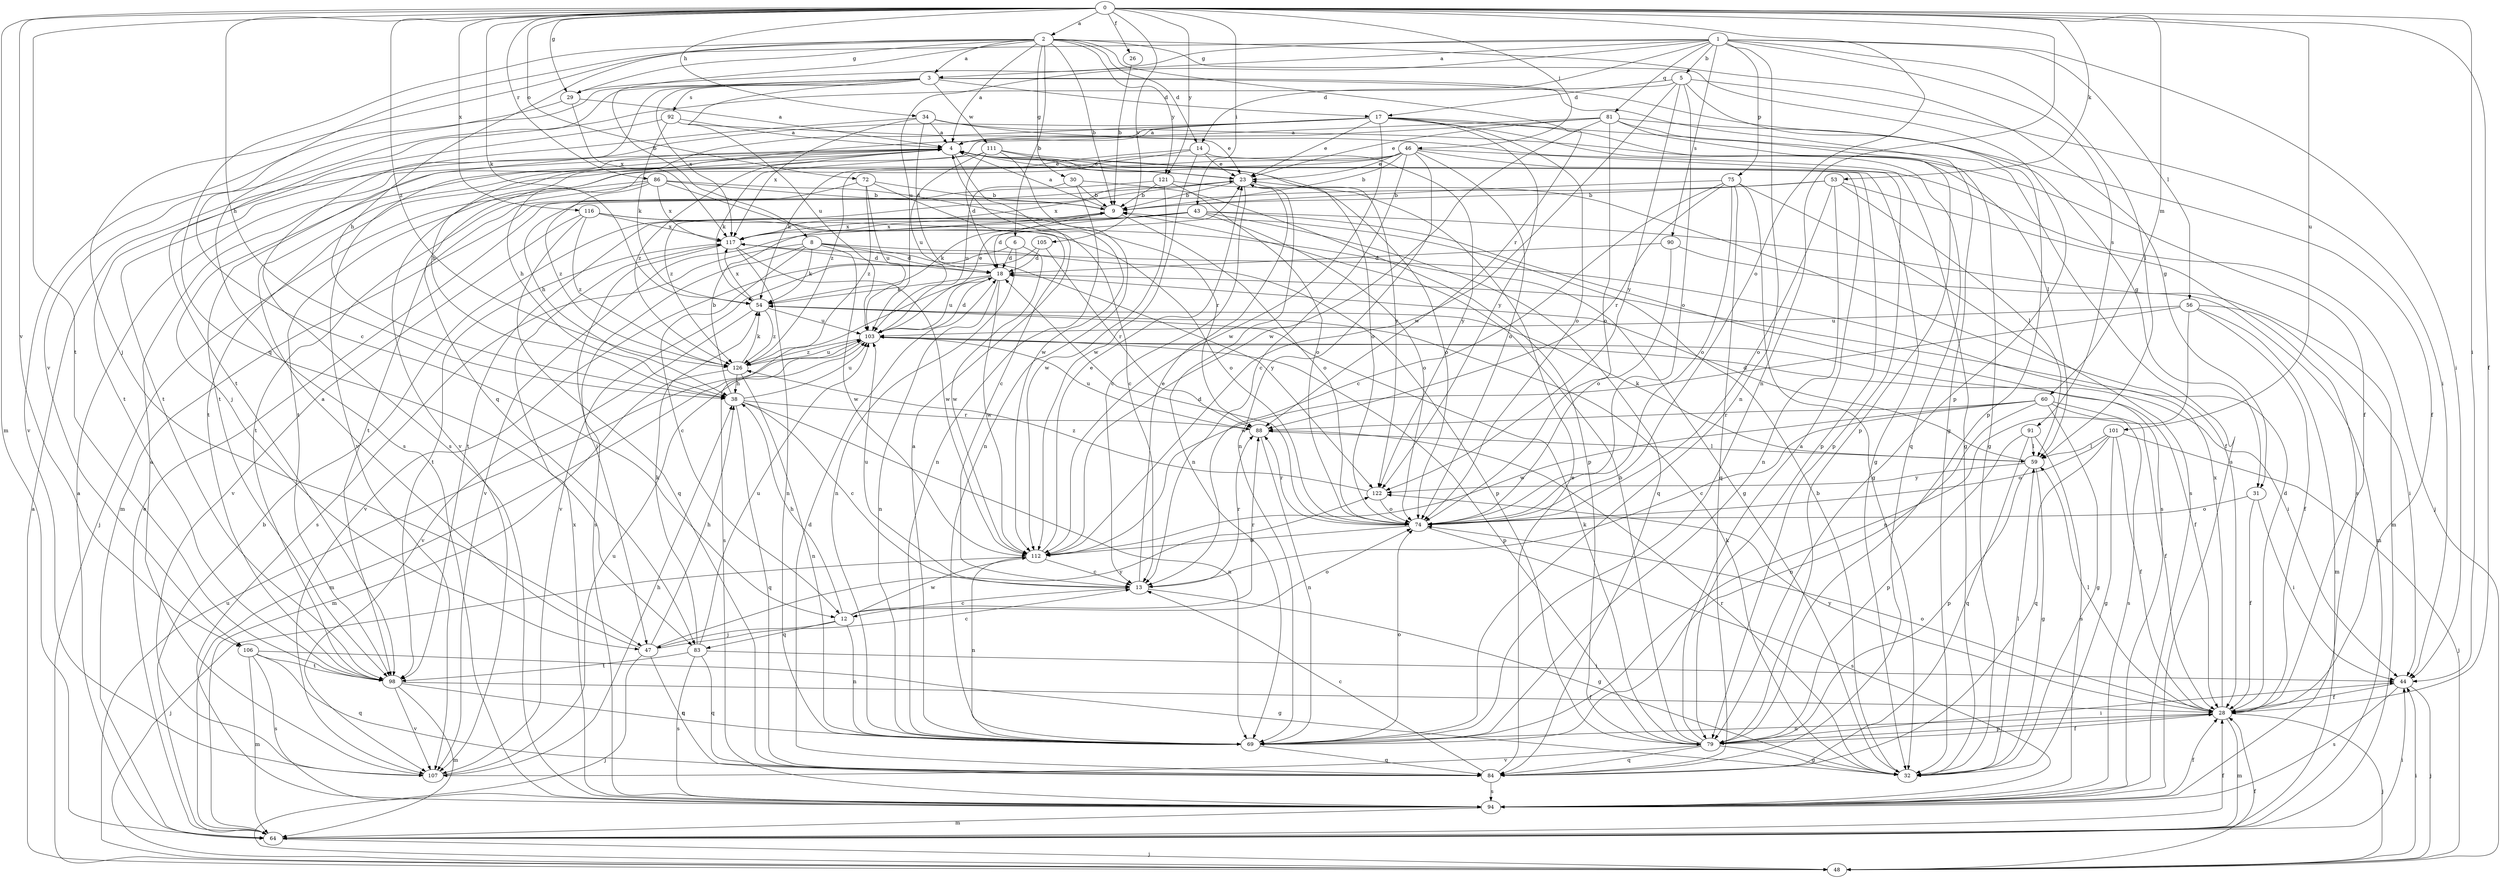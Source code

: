 strict digraph  {
0;
1;
2;
3;
4;
5;
6;
8;
9;
12;
13;
14;
17;
18;
23;
26;
28;
29;
30;
31;
32;
34;
38;
43;
44;
46;
47;
48;
53;
54;
56;
59;
60;
64;
69;
72;
74;
75;
79;
81;
83;
84;
86;
88;
90;
91;
92;
94;
98;
101;
103;
105;
106;
107;
111;
112;
116;
117;
121;
122;
126;
0 -> 2  [label=a];
0 -> 26  [label=f];
0 -> 28  [label=f];
0 -> 29  [label=g];
0 -> 34  [label=h];
0 -> 38  [label=h];
0 -> 43  [label=i];
0 -> 44  [label=i];
0 -> 46  [label=j];
0 -> 53  [label=k];
0 -> 54  [label=k];
0 -> 60  [label=m];
0 -> 64  [label=m];
0 -> 69  [label=n];
0 -> 72  [label=o];
0 -> 74  [label=o];
0 -> 86  [label=r];
0 -> 98  [label=t];
0 -> 101  [label=u];
0 -> 105  [label=v];
0 -> 106  [label=v];
0 -> 116  [label=x];
0 -> 121  [label=y];
0 -> 126  [label=z];
1 -> 3  [label=a];
1 -> 5  [label=b];
1 -> 14  [label=d];
1 -> 29  [label=g];
1 -> 44  [label=i];
1 -> 47  [label=j];
1 -> 56  [label=l];
1 -> 59  [label=l];
1 -> 69  [label=n];
1 -> 75  [label=p];
1 -> 81  [label=q];
1 -> 90  [label=s];
1 -> 91  [label=s];
1 -> 103  [label=u];
2 -> 3  [label=a];
2 -> 4  [label=a];
2 -> 6  [label=b];
2 -> 8  [label=b];
2 -> 9  [label=b];
2 -> 12  [label=c];
2 -> 14  [label=d];
2 -> 29  [label=g];
2 -> 30  [label=g];
2 -> 31  [label=g];
2 -> 38  [label=h];
2 -> 79  [label=p];
2 -> 83  [label=q];
2 -> 88  [label=r];
2 -> 121  [label=y];
3 -> 17  [label=d];
3 -> 31  [label=g];
3 -> 32  [label=g];
3 -> 92  [label=s];
3 -> 94  [label=s];
3 -> 103  [label=u];
3 -> 106  [label=v];
3 -> 107  [label=v];
3 -> 111  [label=w];
3 -> 117  [label=x];
4 -> 23  [label=e];
4 -> 32  [label=g];
4 -> 47  [label=j];
4 -> 79  [label=p];
4 -> 98  [label=t];
4 -> 112  [label=w];
4 -> 122  [label=y];
4 -> 126  [label=z];
5 -> 17  [label=d];
5 -> 44  [label=i];
5 -> 74  [label=o];
5 -> 79  [label=p];
5 -> 98  [label=t];
5 -> 112  [label=w];
5 -> 122  [label=y];
6 -> 18  [label=d];
6 -> 69  [label=n];
6 -> 107  [label=v];
6 -> 112  [label=w];
8 -> 12  [label=c];
8 -> 18  [label=d];
8 -> 47  [label=j];
8 -> 54  [label=k];
8 -> 79  [label=p];
8 -> 94  [label=s];
8 -> 112  [label=w];
8 -> 122  [label=y];
9 -> 4  [label=a];
9 -> 18  [label=d];
9 -> 74  [label=o];
9 -> 117  [label=x];
12 -> 38  [label=h];
12 -> 47  [label=j];
12 -> 69  [label=n];
12 -> 74  [label=o];
12 -> 83  [label=q];
12 -> 88  [label=r];
12 -> 112  [label=w];
13 -> 12  [label=c];
13 -> 23  [label=e];
13 -> 32  [label=g];
13 -> 88  [label=r];
13 -> 103  [label=u];
14 -> 23  [label=e];
14 -> 54  [label=k];
14 -> 83  [label=q];
14 -> 112  [label=w];
14 -> 122  [label=y];
17 -> 4  [label=a];
17 -> 23  [label=e];
17 -> 38  [label=h];
17 -> 59  [label=l];
17 -> 74  [label=o];
17 -> 84  [label=q];
17 -> 94  [label=s];
17 -> 98  [label=t];
17 -> 107  [label=v];
17 -> 112  [label=w];
17 -> 122  [label=y];
18 -> 54  [label=k];
18 -> 69  [label=n];
18 -> 94  [label=s];
18 -> 103  [label=u];
18 -> 112  [label=w];
23 -> 9  [label=b];
23 -> 13  [label=c];
23 -> 69  [label=n];
23 -> 74  [label=o];
23 -> 117  [label=x];
23 -> 126  [label=z];
26 -> 9  [label=b];
28 -> 18  [label=d];
28 -> 48  [label=j];
28 -> 59  [label=l];
28 -> 64  [label=m];
28 -> 69  [label=n];
28 -> 74  [label=o];
28 -> 79  [label=p];
28 -> 117  [label=x];
28 -> 122  [label=y];
29 -> 4  [label=a];
29 -> 94  [label=s];
29 -> 117  [label=x];
30 -> 9  [label=b];
30 -> 69  [label=n];
30 -> 79  [label=p];
30 -> 103  [label=u];
31 -> 28  [label=f];
31 -> 44  [label=i];
31 -> 74  [label=o];
32 -> 9  [label=b];
32 -> 54  [label=k];
32 -> 59  [label=l];
32 -> 88  [label=r];
34 -> 4  [label=a];
34 -> 18  [label=d];
34 -> 28  [label=f];
34 -> 32  [label=g];
34 -> 98  [label=t];
34 -> 117  [label=x];
38 -> 9  [label=b];
38 -> 13  [label=c];
38 -> 69  [label=n];
38 -> 84  [label=q];
38 -> 88  [label=r];
38 -> 103  [label=u];
43 -> 54  [label=k];
43 -> 64  [label=m];
43 -> 74  [label=o];
43 -> 84  [label=q];
43 -> 94  [label=s];
43 -> 98  [label=t];
43 -> 107  [label=v];
43 -> 117  [label=x];
44 -> 28  [label=f];
44 -> 48  [label=j];
44 -> 94  [label=s];
46 -> 9  [label=b];
46 -> 13  [label=c];
46 -> 23  [label=e];
46 -> 38  [label=h];
46 -> 48  [label=j];
46 -> 69  [label=n];
46 -> 74  [label=o];
46 -> 79  [label=p];
46 -> 98  [label=t];
46 -> 126  [label=z];
47 -> 4  [label=a];
47 -> 13  [label=c];
47 -> 38  [label=h];
47 -> 48  [label=j];
47 -> 84  [label=q];
47 -> 122  [label=y];
48 -> 4  [label=a];
48 -> 28  [label=f];
48 -> 44  [label=i];
48 -> 103  [label=u];
53 -> 9  [label=b];
53 -> 38  [label=h];
53 -> 59  [label=l];
53 -> 69  [label=n];
53 -> 74  [label=o];
53 -> 94  [label=s];
54 -> 103  [label=u];
54 -> 107  [label=v];
54 -> 117  [label=x];
54 -> 126  [label=z];
56 -> 28  [label=f];
56 -> 44  [label=i];
56 -> 64  [label=m];
56 -> 69  [label=n];
56 -> 103  [label=u];
56 -> 112  [label=w];
59 -> 18  [label=d];
59 -> 32  [label=g];
59 -> 54  [label=k];
59 -> 79  [label=p];
59 -> 122  [label=y];
60 -> 13  [label=c];
60 -> 28  [label=f];
60 -> 32  [label=g];
60 -> 69  [label=n];
60 -> 88  [label=r];
60 -> 94  [label=s];
60 -> 112  [label=w];
64 -> 4  [label=a];
64 -> 9  [label=b];
64 -> 23  [label=e];
64 -> 28  [label=f];
64 -> 44  [label=i];
64 -> 48  [label=j];
69 -> 4  [label=a];
69 -> 74  [label=o];
69 -> 84  [label=q];
72 -> 9  [label=b];
72 -> 13  [label=c];
72 -> 98  [label=t];
72 -> 103  [label=u];
72 -> 126  [label=z];
74 -> 18  [label=d];
74 -> 88  [label=r];
74 -> 94  [label=s];
74 -> 112  [label=w];
75 -> 9  [label=b];
75 -> 13  [label=c];
75 -> 32  [label=g];
75 -> 74  [label=o];
75 -> 84  [label=q];
75 -> 88  [label=r];
75 -> 94  [label=s];
79 -> 4  [label=a];
79 -> 9  [label=b];
79 -> 28  [label=f];
79 -> 32  [label=g];
79 -> 44  [label=i];
79 -> 54  [label=k];
79 -> 84  [label=q];
79 -> 107  [label=v];
81 -> 4  [label=a];
81 -> 23  [label=e];
81 -> 28  [label=f];
81 -> 32  [label=g];
81 -> 74  [label=o];
81 -> 79  [label=p];
81 -> 107  [label=v];
81 -> 112  [label=w];
83 -> 44  [label=i];
83 -> 54  [label=k];
83 -> 84  [label=q];
83 -> 94  [label=s];
83 -> 98  [label=t];
83 -> 103  [label=u];
84 -> 13  [label=c];
84 -> 18  [label=d];
84 -> 23  [label=e];
84 -> 94  [label=s];
86 -> 9  [label=b];
86 -> 13  [label=c];
86 -> 48  [label=j];
86 -> 88  [label=r];
86 -> 98  [label=t];
86 -> 117  [label=x];
86 -> 126  [label=z];
88 -> 59  [label=l];
88 -> 69  [label=n];
88 -> 103  [label=u];
90 -> 18  [label=d];
90 -> 64  [label=m];
90 -> 74  [label=o];
91 -> 59  [label=l];
91 -> 79  [label=p];
91 -> 84  [label=q];
91 -> 94  [label=s];
92 -> 4  [label=a];
92 -> 23  [label=e];
92 -> 54  [label=k];
92 -> 98  [label=t];
94 -> 28  [label=f];
94 -> 64  [label=m];
94 -> 117  [label=x];
98 -> 28  [label=f];
98 -> 64  [label=m];
98 -> 69  [label=n];
98 -> 107  [label=v];
101 -> 28  [label=f];
101 -> 32  [label=g];
101 -> 48  [label=j];
101 -> 59  [label=l];
101 -> 74  [label=o];
101 -> 84  [label=q];
103 -> 18  [label=d];
103 -> 23  [label=e];
103 -> 28  [label=f];
103 -> 44  [label=i];
103 -> 64  [label=m];
103 -> 79  [label=p];
103 -> 126  [label=z];
105 -> 18  [label=d];
105 -> 88  [label=r];
105 -> 107  [label=v];
106 -> 32  [label=g];
106 -> 64  [label=m];
106 -> 84  [label=q];
106 -> 94  [label=s];
106 -> 98  [label=t];
107 -> 4  [label=a];
107 -> 38  [label=h];
107 -> 103  [label=u];
111 -> 18  [label=d];
111 -> 23  [label=e];
111 -> 54  [label=k];
111 -> 69  [label=n];
111 -> 74  [label=o];
111 -> 103  [label=u];
112 -> 13  [label=c];
112 -> 23  [label=e];
112 -> 48  [label=j];
112 -> 69  [label=n];
116 -> 32  [label=g];
116 -> 74  [label=o];
116 -> 84  [label=q];
116 -> 107  [label=v];
116 -> 117  [label=x];
116 -> 126  [label=z];
117 -> 18  [label=d];
117 -> 69  [label=n];
117 -> 94  [label=s];
117 -> 98  [label=t];
117 -> 112  [label=w];
121 -> 9  [label=b];
121 -> 28  [label=f];
121 -> 64  [label=m];
121 -> 74  [label=o];
121 -> 112  [label=w];
122 -> 74  [label=o];
122 -> 126  [label=z];
126 -> 38  [label=h];
126 -> 54  [label=k];
126 -> 64  [label=m];
126 -> 69  [label=n];
126 -> 103  [label=u];
}
